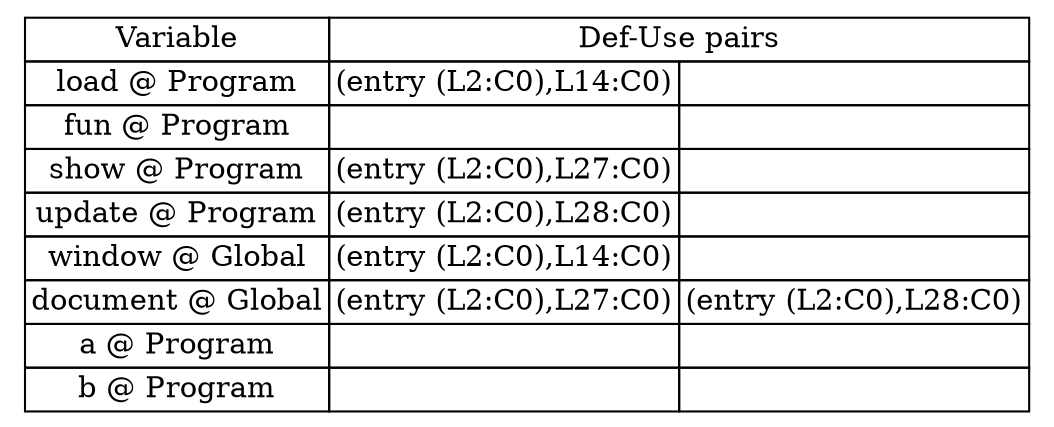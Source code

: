 digraph structs {
node [shape="plaintext"]
struct1 [label=<
<TABLE BORDER="0" CELLBORDER="1" CELLSPACING="0">
<tr><td>Variable</td><td COLSPAN="2">Def-Use pairs</td></tr><tr><td>load @ Program</td><td>(entry (L2:C0),L14:C0)</td><td></td></tr>
<tr><td>fun @ Program</td><td></td><td></td></tr>
<tr><td>show @ Program</td><td>(entry (L2:C0),L27:C0)</td><td></td></tr>
<tr><td>update @ Program</td><td>(entry (L2:C0),L28:C0)</td><td></td></tr>
<tr><td>window @ Global</td><td>(entry (L2:C0),L14:C0)</td><td></td></tr>
<tr><td>document @ Global</td><td>(entry (L2:C0),L27:C0)</td><td>(entry (L2:C0),L28:C0)</td></tr>
<tr><td>a @ Program</td><td></td><td></td></tr>
<tr><td>b @ Program</td><td></td><td></td></tr>
</TABLE>
>];
}